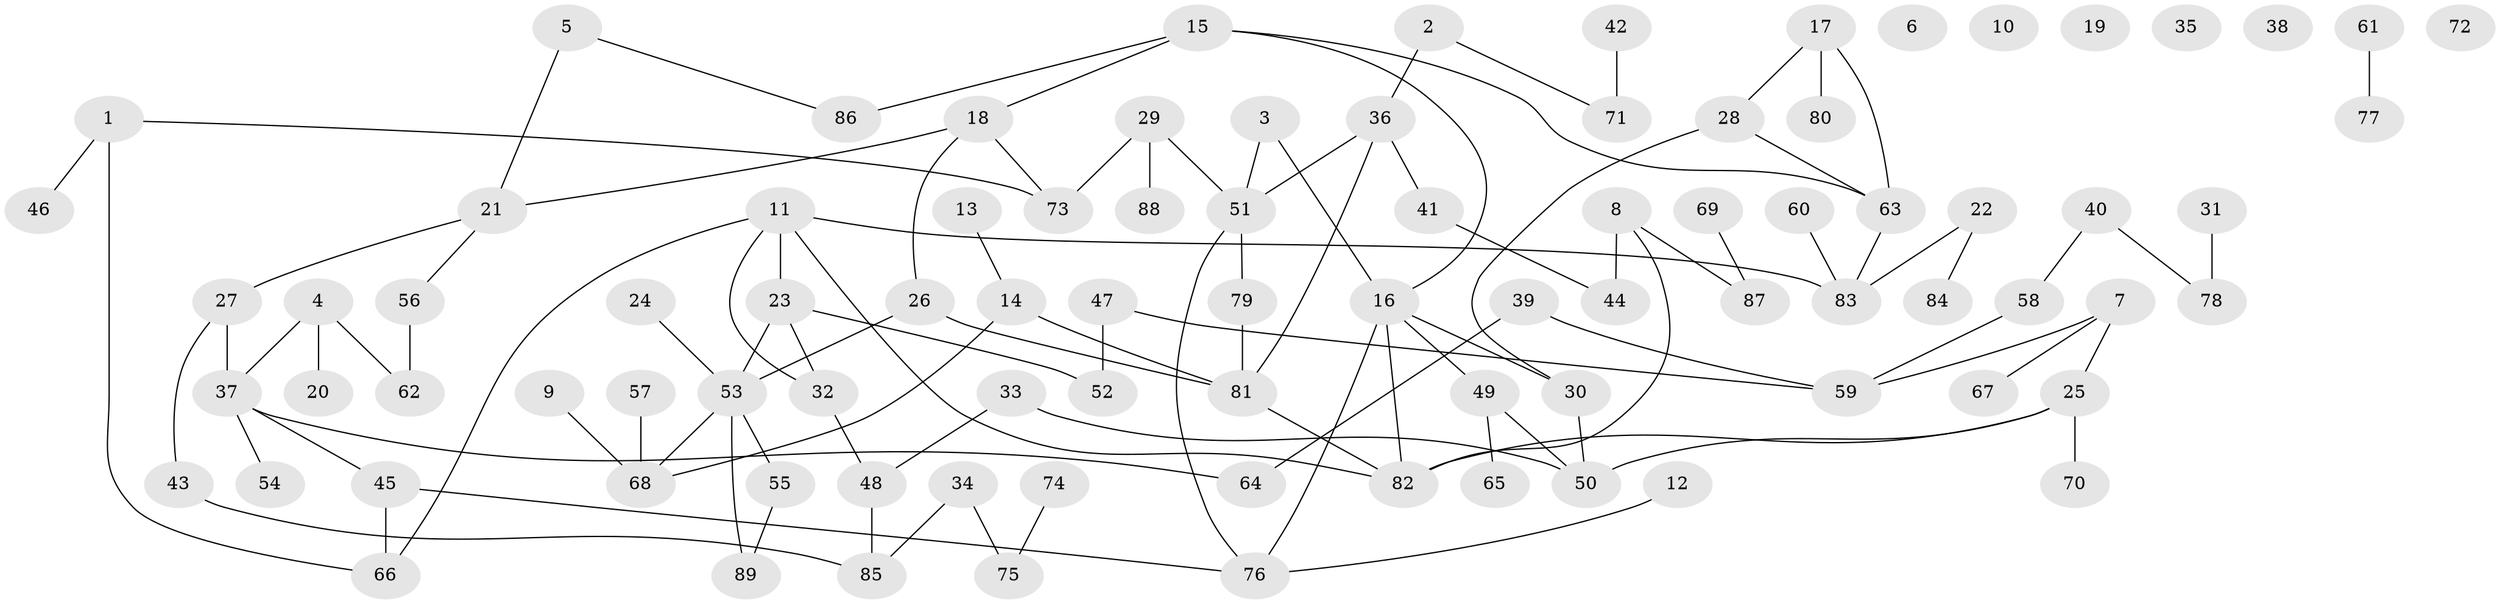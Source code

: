 // Generated by graph-tools (version 1.1) at 2025/49/03/09/25 03:49:10]
// undirected, 89 vertices, 105 edges
graph export_dot {
graph [start="1"]
  node [color=gray90,style=filled];
  1;
  2;
  3;
  4;
  5;
  6;
  7;
  8;
  9;
  10;
  11;
  12;
  13;
  14;
  15;
  16;
  17;
  18;
  19;
  20;
  21;
  22;
  23;
  24;
  25;
  26;
  27;
  28;
  29;
  30;
  31;
  32;
  33;
  34;
  35;
  36;
  37;
  38;
  39;
  40;
  41;
  42;
  43;
  44;
  45;
  46;
  47;
  48;
  49;
  50;
  51;
  52;
  53;
  54;
  55;
  56;
  57;
  58;
  59;
  60;
  61;
  62;
  63;
  64;
  65;
  66;
  67;
  68;
  69;
  70;
  71;
  72;
  73;
  74;
  75;
  76;
  77;
  78;
  79;
  80;
  81;
  82;
  83;
  84;
  85;
  86;
  87;
  88;
  89;
  1 -- 46;
  1 -- 66;
  1 -- 73;
  2 -- 36;
  2 -- 71;
  3 -- 16;
  3 -- 51;
  4 -- 20;
  4 -- 37;
  4 -- 62;
  5 -- 21;
  5 -- 86;
  7 -- 25;
  7 -- 59;
  7 -- 67;
  8 -- 44;
  8 -- 82;
  8 -- 87;
  9 -- 68;
  11 -- 23;
  11 -- 32;
  11 -- 66;
  11 -- 82;
  11 -- 83;
  12 -- 76;
  13 -- 14;
  14 -- 68;
  14 -- 81;
  15 -- 16;
  15 -- 18;
  15 -- 63;
  15 -- 86;
  16 -- 30;
  16 -- 49;
  16 -- 76;
  16 -- 82;
  17 -- 28;
  17 -- 63;
  17 -- 80;
  18 -- 21;
  18 -- 26;
  18 -- 73;
  21 -- 27;
  21 -- 56;
  22 -- 83;
  22 -- 84;
  23 -- 32;
  23 -- 52;
  23 -- 53;
  24 -- 53;
  25 -- 50;
  25 -- 70;
  25 -- 82;
  26 -- 53;
  26 -- 81;
  27 -- 37;
  27 -- 43;
  28 -- 30;
  28 -- 63;
  29 -- 51;
  29 -- 73;
  29 -- 88;
  30 -- 50;
  31 -- 78;
  32 -- 48;
  33 -- 48;
  33 -- 50;
  34 -- 75;
  34 -- 85;
  36 -- 41;
  36 -- 51;
  36 -- 81;
  37 -- 45;
  37 -- 54;
  37 -- 64;
  39 -- 59;
  39 -- 64;
  40 -- 58;
  40 -- 78;
  41 -- 44;
  42 -- 71;
  43 -- 85;
  45 -- 66;
  45 -- 76;
  47 -- 52;
  47 -- 59;
  48 -- 85;
  49 -- 50;
  49 -- 65;
  51 -- 76;
  51 -- 79;
  53 -- 55;
  53 -- 68;
  53 -- 89;
  55 -- 89;
  56 -- 62;
  57 -- 68;
  58 -- 59;
  60 -- 83;
  61 -- 77;
  63 -- 83;
  69 -- 87;
  74 -- 75;
  79 -- 81;
  81 -- 82;
}
